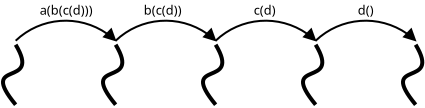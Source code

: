 <?xml version="1.0" encoding="UTF-8"?>
<dia:diagram xmlns:dia="http://www.lysator.liu.se/~alla/dia/">
  <dia:layer name="Hintergrund" visible="true" active="true">
    <dia:object type="Standard - BezierLine" version="0" id="O0">
      <dia:attribute name="obj_pos">
        <dia:point val="10,12.2"/>
      </dia:attribute>
      <dia:attribute name="obj_bb">
        <dia:rectangle val="9.268,12.063;10.434,15.341"/>
      </dia:attribute>
      <dia:attribute name="bez_points">
        <dia:point val="10,12.2"/>
        <dia:point val="11.345,14.428"/>
        <dia:point val="8.055,12.845"/>
        <dia:point val="10,15.2"/>
      </dia:attribute>
      <dia:attribute name="corner_types">
        <dia:enum val="0"/>
        <dia:enum val="0"/>
      </dia:attribute>
      <dia:attribute name="line_width">
        <dia:real val="0.2"/>
      </dia:attribute>
    </dia:object>
    <dia:object type="Standard - BezierLine" version="0" id="O1">
      <dia:attribute name="obj_pos">
        <dia:point val="15,12.2"/>
      </dia:attribute>
      <dia:attribute name="obj_bb">
        <dia:rectangle val="14.268,12.063;15.434,15.341"/>
      </dia:attribute>
      <dia:attribute name="bez_points">
        <dia:point val="15,12.2"/>
        <dia:point val="16.345,14.428"/>
        <dia:point val="13.055,12.845"/>
        <dia:point val="15,15.2"/>
      </dia:attribute>
      <dia:attribute name="corner_types">
        <dia:enum val="0"/>
        <dia:enum val="0"/>
      </dia:attribute>
      <dia:attribute name="line_width">
        <dia:real val="0.2"/>
      </dia:attribute>
    </dia:object>
    <dia:object type="Standard - BezierLine" version="0" id="O2">
      <dia:attribute name="obj_pos">
        <dia:point val="20,12.2"/>
      </dia:attribute>
      <dia:attribute name="obj_bb">
        <dia:rectangle val="19.268,12.063;20.433,15.341"/>
      </dia:attribute>
      <dia:attribute name="bez_points">
        <dia:point val="20,12.2"/>
        <dia:point val="21.345,14.428"/>
        <dia:point val="18.055,12.845"/>
        <dia:point val="20,15.2"/>
      </dia:attribute>
      <dia:attribute name="corner_types">
        <dia:enum val="0"/>
        <dia:enum val="0"/>
      </dia:attribute>
      <dia:attribute name="line_width">
        <dia:real val="0.2"/>
      </dia:attribute>
    </dia:object>
    <dia:object type="Standard - Arc" version="0" id="O3">
      <dia:attribute name="obj_pos">
        <dia:point val="10,12"/>
      </dia:attribute>
      <dia:attribute name="obj_bb">
        <dia:rectangle val="9.95,10.95;15.05,12.05"/>
      </dia:attribute>
      <dia:attribute name="conn_endpoints">
        <dia:point val="10,12"/>
        <dia:point val="15,12"/>
      </dia:attribute>
      <dia:attribute name="curve_distance">
        <dia:real val="-1"/>
      </dia:attribute>
      <dia:attribute name="end_arrow">
        <dia:enum val="3"/>
      </dia:attribute>
      <dia:attribute name="end_arrow_length">
        <dia:real val="0.5"/>
      </dia:attribute>
      <dia:attribute name="end_arrow_width">
        <dia:real val="0.5"/>
      </dia:attribute>
    </dia:object>
    <dia:object type="Standard - Arc" version="0" id="O4">
      <dia:attribute name="obj_pos">
        <dia:point val="15,12"/>
      </dia:attribute>
      <dia:attribute name="obj_bb">
        <dia:rectangle val="14.95,10.95;20.05,12.05"/>
      </dia:attribute>
      <dia:attribute name="conn_endpoints">
        <dia:point val="15,12"/>
        <dia:point val="20,12"/>
      </dia:attribute>
      <dia:attribute name="curve_distance">
        <dia:real val="-1"/>
      </dia:attribute>
      <dia:attribute name="end_arrow">
        <dia:enum val="3"/>
      </dia:attribute>
      <dia:attribute name="end_arrow_length">
        <dia:real val="0.5"/>
      </dia:attribute>
      <dia:attribute name="end_arrow_width">
        <dia:real val="0.5"/>
      </dia:attribute>
    </dia:object>
    <dia:object type="Standard - Text" version="1" id="O5">
      <dia:attribute name="obj_pos">
        <dia:point val="11.2,10.7"/>
      </dia:attribute>
      <dia:attribute name="obj_bb">
        <dia:rectangle val="11.2,10.105;14.26,10.852"/>
      </dia:attribute>
      <dia:attribute name="text">
        <dia:composite type="text">
          <dia:attribute name="string">
            <dia:string>#a(b(c(d)))#</dia:string>
          </dia:attribute>
          <dia:attribute name="font">
            <dia:font family="sans" style="0" name="Helvetica"/>
          </dia:attribute>
          <dia:attribute name="height">
            <dia:real val="0.8"/>
          </dia:attribute>
          <dia:attribute name="pos">
            <dia:point val="11.2,10.7"/>
          </dia:attribute>
          <dia:attribute name="color">
            <dia:color val="#000000"/>
          </dia:attribute>
          <dia:attribute name="alignment">
            <dia:enum val="0"/>
          </dia:attribute>
        </dia:composite>
      </dia:attribute>
      <dia:attribute name="valign">
        <dia:enum val="3"/>
      </dia:attribute>
    </dia:object>
    <dia:object type="Standard - Text" version="1" id="O6">
      <dia:attribute name="obj_pos">
        <dia:point val="16.4,10.7"/>
      </dia:attribute>
      <dia:attribute name="obj_bb">
        <dia:rectangle val="16.4,10.105;18.567,10.852"/>
      </dia:attribute>
      <dia:attribute name="text">
        <dia:composite type="text">
          <dia:attribute name="string">
            <dia:string>#b(c(d))#</dia:string>
          </dia:attribute>
          <dia:attribute name="font">
            <dia:font family="sans" style="0" name="Helvetica"/>
          </dia:attribute>
          <dia:attribute name="height">
            <dia:real val="0.8"/>
          </dia:attribute>
          <dia:attribute name="pos">
            <dia:point val="16.4,10.7"/>
          </dia:attribute>
          <dia:attribute name="color">
            <dia:color val="#000000"/>
          </dia:attribute>
          <dia:attribute name="alignment">
            <dia:enum val="0"/>
          </dia:attribute>
        </dia:composite>
      </dia:attribute>
      <dia:attribute name="valign">
        <dia:enum val="3"/>
      </dia:attribute>
    </dia:object>
    <dia:object type="Standard - BezierLine" version="0" id="O7">
      <dia:attribute name="obj_pos">
        <dia:point val="25,12.2"/>
      </dia:attribute>
      <dia:attribute name="obj_bb">
        <dia:rectangle val="24.268,12.063;25.433,15.341"/>
      </dia:attribute>
      <dia:attribute name="bez_points">
        <dia:point val="25,12.2"/>
        <dia:point val="26.345,14.428"/>
        <dia:point val="23.055,12.845"/>
        <dia:point val="25,15.2"/>
      </dia:attribute>
      <dia:attribute name="corner_types">
        <dia:enum val="0"/>
        <dia:enum val="0"/>
      </dia:attribute>
      <dia:attribute name="line_width">
        <dia:real val="0.2"/>
      </dia:attribute>
    </dia:object>
    <dia:object type="Standard - BezierLine" version="0" id="O8">
      <dia:attribute name="obj_pos">
        <dia:point val="30,12.2"/>
      </dia:attribute>
      <dia:attribute name="obj_bb">
        <dia:rectangle val="29.268,12.063;30.433,15.341"/>
      </dia:attribute>
      <dia:attribute name="bez_points">
        <dia:point val="30,12.2"/>
        <dia:point val="31.345,14.428"/>
        <dia:point val="28.055,12.845"/>
        <dia:point val="30,15.2"/>
      </dia:attribute>
      <dia:attribute name="corner_types">
        <dia:enum val="0"/>
        <dia:enum val="0"/>
      </dia:attribute>
      <dia:attribute name="line_width">
        <dia:real val="0.2"/>
      </dia:attribute>
    </dia:object>
    <dia:object type="Standard - Arc" version="0" id="O9">
      <dia:attribute name="obj_pos">
        <dia:point val="20,12"/>
      </dia:attribute>
      <dia:attribute name="obj_bb">
        <dia:rectangle val="19.95,10.95;25.05,12.05"/>
      </dia:attribute>
      <dia:attribute name="conn_endpoints">
        <dia:point val="20,12"/>
        <dia:point val="25,12"/>
      </dia:attribute>
      <dia:attribute name="curve_distance">
        <dia:real val="-1"/>
      </dia:attribute>
      <dia:attribute name="end_arrow">
        <dia:enum val="3"/>
      </dia:attribute>
      <dia:attribute name="end_arrow_length">
        <dia:real val="0.5"/>
      </dia:attribute>
      <dia:attribute name="end_arrow_width">
        <dia:real val="0.5"/>
      </dia:attribute>
    </dia:object>
    <dia:object type="Standard - Arc" version="0" id="O10">
      <dia:attribute name="obj_pos">
        <dia:point val="25,12"/>
      </dia:attribute>
      <dia:attribute name="obj_bb">
        <dia:rectangle val="24.95,10.95;30.05,12.05"/>
      </dia:attribute>
      <dia:attribute name="conn_endpoints">
        <dia:point val="25,12"/>
        <dia:point val="30,12"/>
      </dia:attribute>
      <dia:attribute name="curve_distance">
        <dia:real val="-1"/>
      </dia:attribute>
      <dia:attribute name="end_arrow">
        <dia:enum val="3"/>
      </dia:attribute>
      <dia:attribute name="end_arrow_length">
        <dia:real val="0.5"/>
      </dia:attribute>
      <dia:attribute name="end_arrow_width">
        <dia:real val="0.5"/>
      </dia:attribute>
    </dia:object>
    <dia:object type="Standard - Text" version="1" id="O11">
      <dia:attribute name="obj_pos">
        <dia:point val="21.9,10.7"/>
      </dia:attribute>
      <dia:attribute name="obj_bb">
        <dia:rectangle val="21.9,10.105;23.16,10.852"/>
      </dia:attribute>
      <dia:attribute name="text">
        <dia:composite type="text">
          <dia:attribute name="string">
            <dia:string>#c(d)#</dia:string>
          </dia:attribute>
          <dia:attribute name="font">
            <dia:font family="sans" style="0" name="Helvetica"/>
          </dia:attribute>
          <dia:attribute name="height">
            <dia:real val="0.8"/>
          </dia:attribute>
          <dia:attribute name="pos">
            <dia:point val="21.9,10.7"/>
          </dia:attribute>
          <dia:attribute name="color">
            <dia:color val="#000000"/>
          </dia:attribute>
          <dia:attribute name="alignment">
            <dia:enum val="0"/>
          </dia:attribute>
        </dia:composite>
      </dia:attribute>
      <dia:attribute name="valign">
        <dia:enum val="3"/>
      </dia:attribute>
    </dia:object>
    <dia:object type="Standard - Text" version="1" id="O12">
      <dia:attribute name="obj_pos">
        <dia:point val="27.1,10.7"/>
      </dia:attribute>
      <dia:attribute name="obj_bb">
        <dia:rectangle val="27.1,10.105;28.008,10.852"/>
      </dia:attribute>
      <dia:attribute name="text">
        <dia:composite type="text">
          <dia:attribute name="string">
            <dia:string>#d()#</dia:string>
          </dia:attribute>
          <dia:attribute name="font">
            <dia:font family="sans" style="0" name="Helvetica"/>
          </dia:attribute>
          <dia:attribute name="height">
            <dia:real val="0.8"/>
          </dia:attribute>
          <dia:attribute name="pos">
            <dia:point val="27.1,10.7"/>
          </dia:attribute>
          <dia:attribute name="color">
            <dia:color val="#000000"/>
          </dia:attribute>
          <dia:attribute name="alignment">
            <dia:enum val="0"/>
          </dia:attribute>
        </dia:composite>
      </dia:attribute>
      <dia:attribute name="valign">
        <dia:enum val="3"/>
      </dia:attribute>
    </dia:object>
  </dia:layer>
</dia:diagram>
